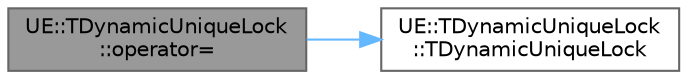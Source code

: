 digraph "UE::TDynamicUniqueLock::operator="
{
 // INTERACTIVE_SVG=YES
 // LATEX_PDF_SIZE
  bgcolor="transparent";
  edge [fontname=Helvetica,fontsize=10,labelfontname=Helvetica,labelfontsize=10];
  node [fontname=Helvetica,fontsize=10,shape=box,height=0.2,width=0.4];
  rankdir="LR";
  Node1 [id="Node000001",label="UE::TDynamicUniqueLock\l::operator=",height=0.2,width=0.4,color="gray40", fillcolor="grey60", style="filled", fontcolor="black",tooltip="Move from another lock, transferring any ownership to this lock, and unlocking the previous mutex if ..."];
  Node1 -> Node2 [id="edge1_Node000001_Node000002",color="steelblue1",style="solid",tooltip=" "];
  Node2 [id="Node000002",label="UE::TDynamicUniqueLock\l::TDynamicUniqueLock",height=0.2,width=0.4,color="grey40", fillcolor="white", style="filled",URL="$df/d9a/classUE_1_1TDynamicUniqueLock.html#afd7b20a73ef07d2ff2dc0c3d419f5cfb",tooltip=" "];
}

